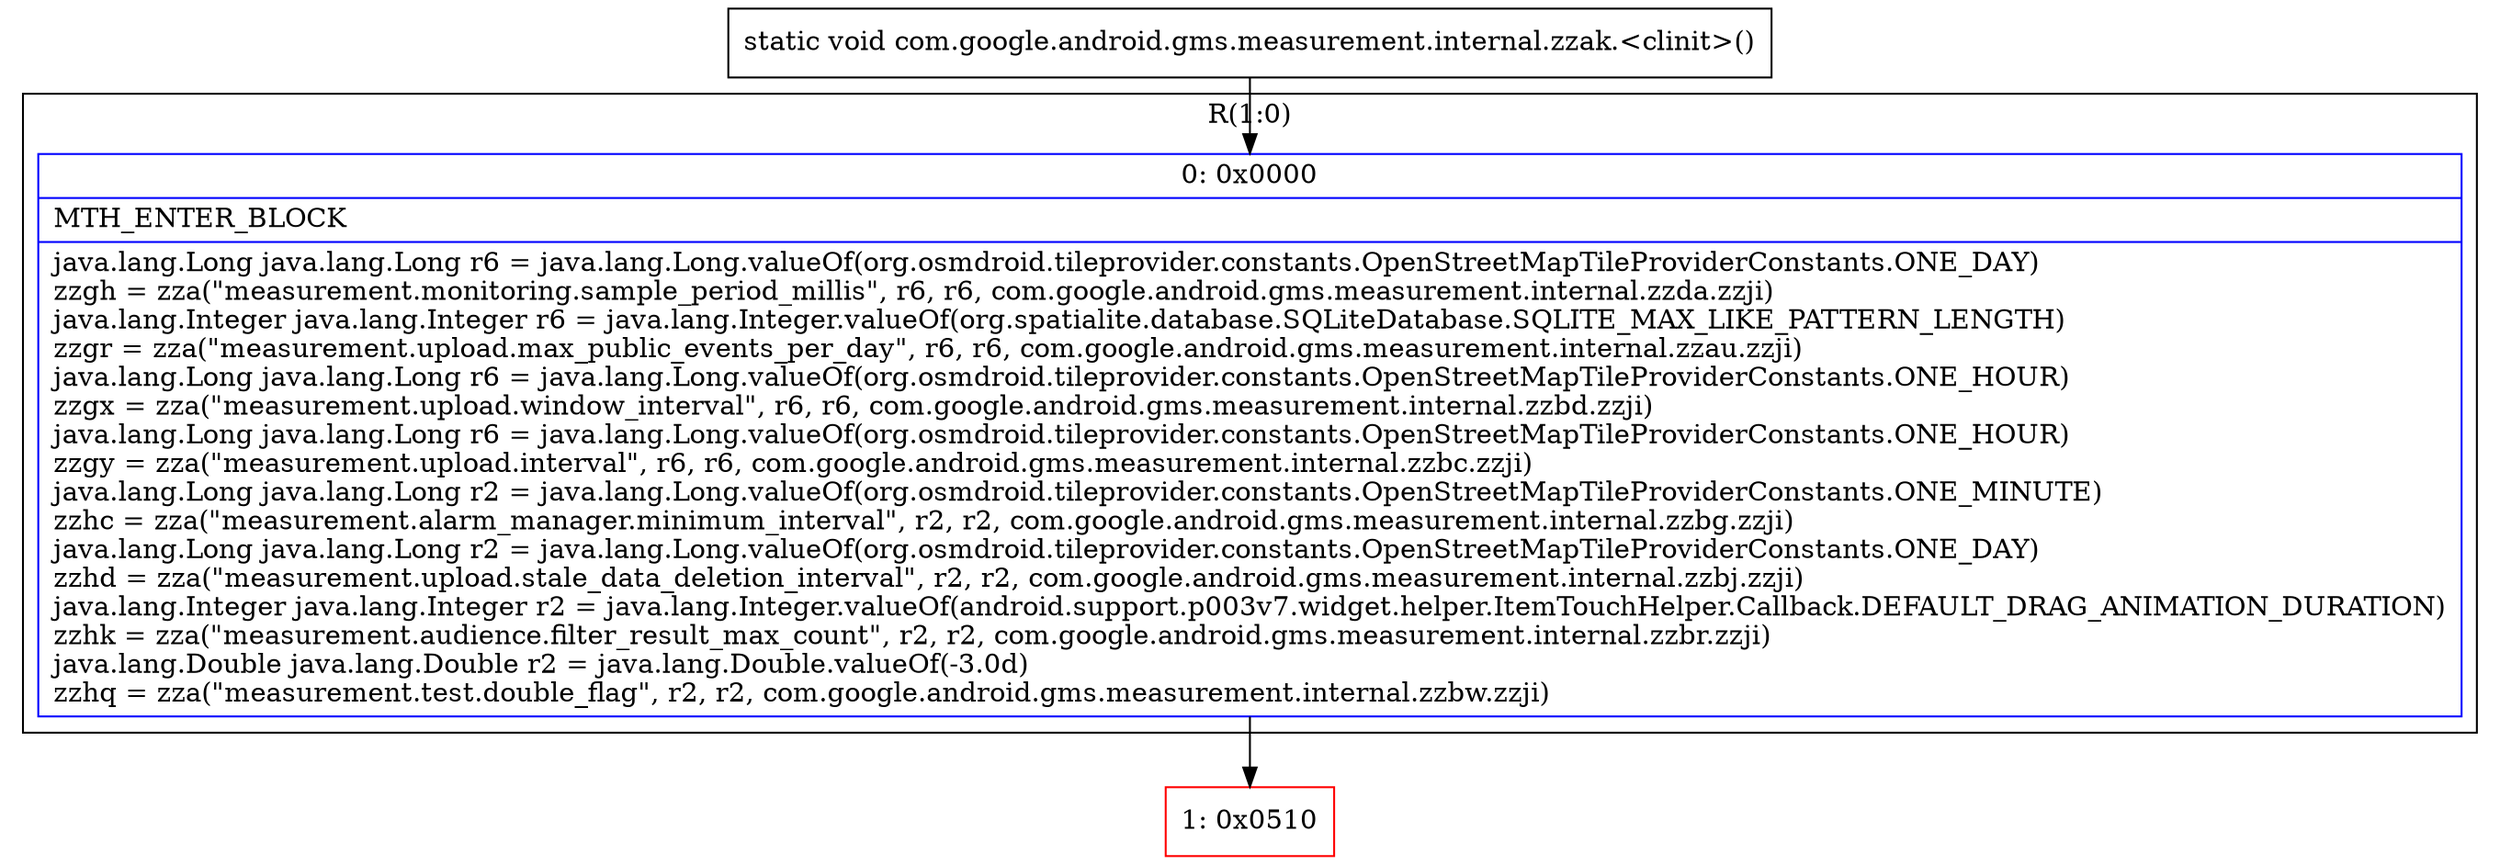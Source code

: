 digraph "CFG forcom.google.android.gms.measurement.internal.zzak.\<clinit\>()V" {
subgraph cluster_Region_365596157 {
label = "R(1:0)";
node [shape=record,color=blue];
Node_0 [shape=record,label="{0\:\ 0x0000|MTH_ENTER_BLOCK\l|java.lang.Long java.lang.Long r6 = java.lang.Long.valueOf(org.osmdroid.tileprovider.constants.OpenStreetMapTileProviderConstants.ONE_DAY)\lzzgh = zza(\"measurement.monitoring.sample_period_millis\", r6, r6, com.google.android.gms.measurement.internal.zzda.zzji)\ljava.lang.Integer java.lang.Integer r6 = java.lang.Integer.valueOf(org.spatialite.database.SQLiteDatabase.SQLITE_MAX_LIKE_PATTERN_LENGTH)\lzzgr = zza(\"measurement.upload.max_public_events_per_day\", r6, r6, com.google.android.gms.measurement.internal.zzau.zzji)\ljava.lang.Long java.lang.Long r6 = java.lang.Long.valueOf(org.osmdroid.tileprovider.constants.OpenStreetMapTileProviderConstants.ONE_HOUR)\lzzgx = zza(\"measurement.upload.window_interval\", r6, r6, com.google.android.gms.measurement.internal.zzbd.zzji)\ljava.lang.Long java.lang.Long r6 = java.lang.Long.valueOf(org.osmdroid.tileprovider.constants.OpenStreetMapTileProviderConstants.ONE_HOUR)\lzzgy = zza(\"measurement.upload.interval\", r6, r6, com.google.android.gms.measurement.internal.zzbc.zzji)\ljava.lang.Long java.lang.Long r2 = java.lang.Long.valueOf(org.osmdroid.tileprovider.constants.OpenStreetMapTileProviderConstants.ONE_MINUTE)\lzzhc = zza(\"measurement.alarm_manager.minimum_interval\", r2, r2, com.google.android.gms.measurement.internal.zzbg.zzji)\ljava.lang.Long java.lang.Long r2 = java.lang.Long.valueOf(org.osmdroid.tileprovider.constants.OpenStreetMapTileProviderConstants.ONE_DAY)\lzzhd = zza(\"measurement.upload.stale_data_deletion_interval\", r2, r2, com.google.android.gms.measurement.internal.zzbj.zzji)\ljava.lang.Integer java.lang.Integer r2 = java.lang.Integer.valueOf(android.support.p003v7.widget.helper.ItemTouchHelper.Callback.DEFAULT_DRAG_ANIMATION_DURATION)\lzzhk = zza(\"measurement.audience.filter_result_max_count\", r2, r2, com.google.android.gms.measurement.internal.zzbr.zzji)\ljava.lang.Double java.lang.Double r2 = java.lang.Double.valueOf(\-3.0d)\lzzhq = zza(\"measurement.test.double_flag\", r2, r2, com.google.android.gms.measurement.internal.zzbw.zzji)\l}"];
}
Node_1 [shape=record,color=red,label="{1\:\ 0x0510}"];
MethodNode[shape=record,label="{static void com.google.android.gms.measurement.internal.zzak.\<clinit\>() }"];
MethodNode -> Node_0;
Node_0 -> Node_1;
}

